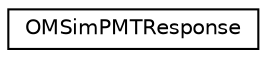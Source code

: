 digraph "Graphical Class Hierarchy"
{
 // LATEX_PDF_SIZE
  edge [fontname="Helvetica",fontsize="10",labelfontname="Helvetica",labelfontsize="10"];
  node [fontname="Helvetica",fontsize="10",shape=record];
  rankdir="LR";
  Node0 [label="OMSimPMTResponse",height=0.2,width=0.4,color="black", fillcolor="white", style="filled",URL="$class_o_m_sim_p_m_t_response.html",tooltip=" "];
}
